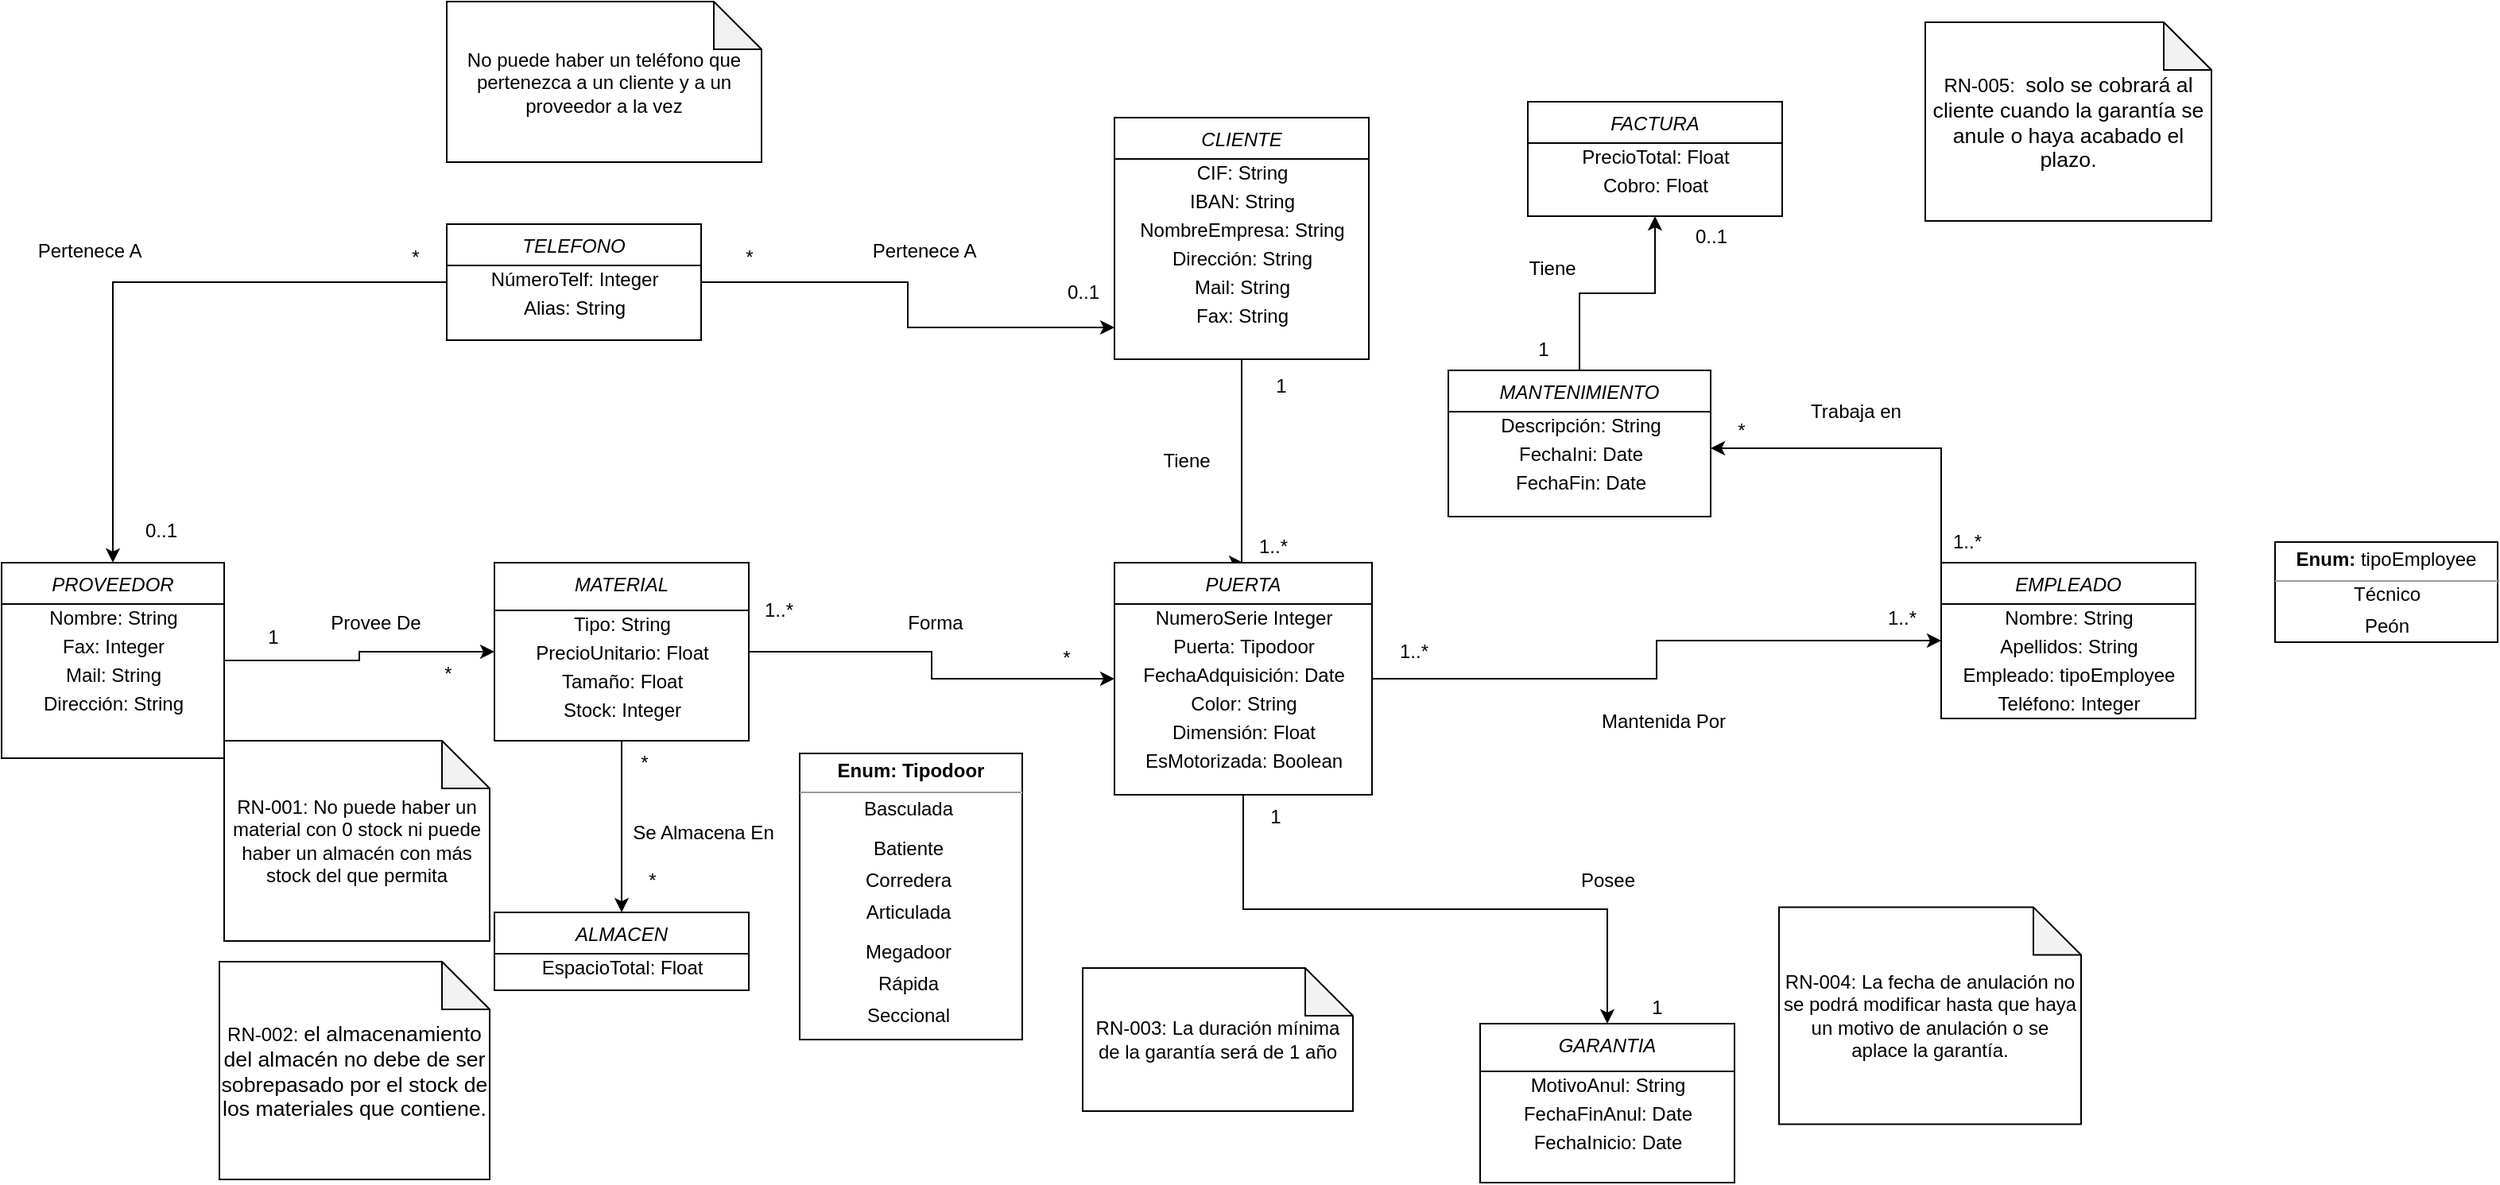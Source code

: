 <mxfile version="15.9.1" type="device"><diagram id="C5RBs43oDa-KdzZeNtuy" name="Page-1"><mxGraphModel dx="868" dy="479" grid="0" gridSize="10" guides="1" tooltips="1" connect="1" arrows="1" fold="1" page="1" pageScale="1" pageWidth="1654" pageHeight="2336" math="0" shadow="0"><root><mxCell id="WIyWlLk6GJQsqaUBKTNV-0"/><mxCell id="WIyWlLk6GJQsqaUBKTNV-1" parent="WIyWlLk6GJQsqaUBKTNV-0"/><mxCell id="38msEhRZ3IOcFa5hlwQy-8" style="edgeStyle=orthogonalEdgeStyle;rounded=0;orthogonalLoop=1;jettySize=auto;html=1;exitX=0.5;exitY=1;exitDx=0;exitDy=0;entryX=0.5;entryY=0;entryDx=0;entryDy=0;" parent="WIyWlLk6GJQsqaUBKTNV-1" source="zkfFHV4jXpPFQw0GAbJ--0" target="38msEhRZ3IOcFa5hlwQy-0" edge="1"><mxGeometry relative="1" as="geometry"><Array as="points"><mxPoint x="800" y="310"/><mxPoint x="800" y="310"/></Array></mxGeometry></mxCell><mxCell id="zkfFHV4jXpPFQw0GAbJ--0" value="CLIENTE" style="swimlane;fontStyle=2;align=center;verticalAlign=top;childLayout=stackLayout;horizontal=1;startSize=26;horizontalStack=0;resizeParent=1;resizeLast=0;collapsible=1;marginBottom=0;rounded=0;shadow=0;strokeWidth=1;" parent="WIyWlLk6GJQsqaUBKTNV-1" vertex="1"><mxGeometry x="720" y="80" width="160" height="152" as="geometry"><mxRectangle x="230" y="140" width="160" height="26" as="alternateBounds"/></mxGeometry></mxCell><mxCell id="38msEhRZ3IOcFa5hlwQy-88" value="CIF: String" style="text;html=1;align=center;verticalAlign=middle;resizable=0;points=[];autosize=1;strokeColor=none;fillColor=none;" parent="zkfFHV4jXpPFQw0GAbJ--0" vertex="1"><mxGeometry y="26" width="160" height="18" as="geometry"/></mxCell><mxCell id="38msEhRZ3IOcFa5hlwQy-99" value="IBAN: String" style="text;html=1;align=center;verticalAlign=middle;resizable=0;points=[];autosize=1;strokeColor=none;fillColor=none;" parent="zkfFHV4jXpPFQw0GAbJ--0" vertex="1"><mxGeometry y="44" width="160" height="18" as="geometry"/></mxCell><mxCell id="38msEhRZ3IOcFa5hlwQy-89" value="NombreEmpresa: String" style="text;html=1;align=center;verticalAlign=middle;resizable=0;points=[];autosize=1;strokeColor=none;fillColor=none;" parent="zkfFHV4jXpPFQw0GAbJ--0" vertex="1"><mxGeometry y="62" width="160" height="18" as="geometry"/></mxCell><mxCell id="38msEhRZ3IOcFa5hlwQy-85" value="Dirección: String" style="text;html=1;align=center;verticalAlign=middle;resizable=0;points=[];autosize=1;strokeColor=none;fillColor=none;" parent="zkfFHV4jXpPFQw0GAbJ--0" vertex="1"><mxGeometry y="80" width="160" height="18" as="geometry"/></mxCell><mxCell id="38msEhRZ3IOcFa5hlwQy-90" value="Mail: String" style="text;html=1;align=center;verticalAlign=middle;resizable=0;points=[];autosize=1;strokeColor=none;fillColor=none;" parent="zkfFHV4jXpPFQw0GAbJ--0" vertex="1"><mxGeometry y="98" width="160" height="18" as="geometry"/></mxCell><mxCell id="38msEhRZ3IOcFa5hlwQy-91" value="Fax: String" style="text;html=1;align=center;verticalAlign=middle;resizable=0;points=[];autosize=1;strokeColor=none;fillColor=none;" parent="zkfFHV4jXpPFQw0GAbJ--0" vertex="1"><mxGeometry y="116" width="160" height="18" as="geometry"/></mxCell><mxCell id="38msEhRZ3IOcFa5hlwQy-47" style="edgeStyle=orthogonalEdgeStyle;rounded=0;orthogonalLoop=1;jettySize=auto;html=1;exitX=0.5;exitY=1;exitDx=0;exitDy=0;entryX=0.5;entryY=0;entryDx=0;entryDy=0;" parent="WIyWlLk6GJQsqaUBKTNV-1" source="38msEhRZ3IOcFa5hlwQy-0" target="38msEhRZ3IOcFa5hlwQy-6" edge="1"><mxGeometry relative="1" as="geometry"><mxPoint x="800" y="640" as="targetPoint"/></mxGeometry></mxCell><mxCell id="38msEhRZ3IOcFa5hlwQy-48" style="edgeStyle=orthogonalEdgeStyle;rounded=0;orthogonalLoop=1;jettySize=auto;html=1;exitX=1;exitY=0.5;exitDx=0;exitDy=0;entryX=0;entryY=0.5;entryDx=0;entryDy=0;" parent="WIyWlLk6GJQsqaUBKTNV-1" source="38msEhRZ3IOcFa5hlwQy-0" target="38msEhRZ3IOcFa5hlwQy-7" edge="1"><mxGeometry relative="1" as="geometry"/></mxCell><mxCell id="38msEhRZ3IOcFa5hlwQy-0" value="PUERTA" style="swimlane;fontStyle=2;align=center;verticalAlign=top;childLayout=stackLayout;horizontal=1;startSize=26;horizontalStack=0;resizeParent=1;resizeLast=0;collapsible=1;marginBottom=0;rounded=0;shadow=0;strokeWidth=1;" parent="WIyWlLk6GJQsqaUBKTNV-1" vertex="1"><mxGeometry x="720" y="360" width="162" height="146" as="geometry"><mxRectangle x="230" y="140" width="160" height="26" as="alternateBounds"/></mxGeometry></mxCell><mxCell id="AE1Ke8DUnOFP8HF551Z5-3" value="NumeroSerie Integer" style="text;html=1;align=center;verticalAlign=middle;resizable=0;points=[];autosize=1;strokeColor=none;fillColor=none;" parent="38msEhRZ3IOcFa5hlwQy-0" vertex="1"><mxGeometry y="26" width="162" height="18" as="geometry"/></mxCell><mxCell id="38msEhRZ3IOcFa5hlwQy-101" value="Puerta: Tipodoor" style="text;html=1;align=center;verticalAlign=middle;resizable=0;points=[];autosize=1;strokeColor=none;fillColor=none;" parent="38msEhRZ3IOcFa5hlwQy-0" vertex="1"><mxGeometry y="44" width="162" height="18" as="geometry"/></mxCell><mxCell id="38msEhRZ3IOcFa5hlwQy-102" value="FechaAdquisición: Date" style="text;html=1;align=center;verticalAlign=middle;resizable=0;points=[];autosize=1;strokeColor=none;fillColor=none;" parent="38msEhRZ3IOcFa5hlwQy-0" vertex="1"><mxGeometry y="62" width="162" height="18" as="geometry"/></mxCell><mxCell id="38msEhRZ3IOcFa5hlwQy-103" value="Color: String" style="text;html=1;align=center;verticalAlign=middle;resizable=0;points=[];autosize=1;strokeColor=none;fillColor=none;" parent="38msEhRZ3IOcFa5hlwQy-0" vertex="1"><mxGeometry y="80" width="162" height="18" as="geometry"/></mxCell><mxCell id="38msEhRZ3IOcFa5hlwQy-105" value="Dimensión: Float" style="text;html=1;align=center;verticalAlign=middle;resizable=0;points=[];autosize=1;strokeColor=none;fillColor=none;" parent="38msEhRZ3IOcFa5hlwQy-0" vertex="1"><mxGeometry y="98" width="162" height="18" as="geometry"/></mxCell><mxCell id="38msEhRZ3IOcFa5hlwQy-107" value="EsMotorizada: Boolean" style="text;html=1;align=center;verticalAlign=middle;resizable=0;points=[];autosize=1;strokeColor=none;fillColor=none;" parent="38msEhRZ3IOcFa5hlwQy-0" vertex="1"><mxGeometry y="116" width="162" height="18" as="geometry"/></mxCell><mxCell id="38msEhRZ3IOcFa5hlwQy-1" value="ALMACEN" style="swimlane;fontStyle=2;align=center;verticalAlign=top;childLayout=stackLayout;horizontal=1;startSize=26;horizontalStack=0;resizeParent=1;resizeLast=0;collapsible=1;marginBottom=0;rounded=0;shadow=0;strokeWidth=1;" parent="WIyWlLk6GJQsqaUBKTNV-1" vertex="1"><mxGeometry x="330" y="580" width="160" height="49" as="geometry"><mxRectangle x="230" y="140" width="160" height="26" as="alternateBounds"/></mxGeometry></mxCell><mxCell id="38msEhRZ3IOcFa5hlwQy-120" value="EspacioTotal: Float" style="text;html=1;align=center;verticalAlign=middle;resizable=0;points=[];autosize=1;strokeColor=none;fillColor=none;" parent="38msEhRZ3IOcFa5hlwQy-1" vertex="1"><mxGeometry y="26" width="160" height="18" as="geometry"/></mxCell><mxCell id="38msEhRZ3IOcFa5hlwQy-15" style="edgeStyle=orthogonalEdgeStyle;rounded=0;orthogonalLoop=1;jettySize=auto;html=1;exitX=1;exitY=0.5;exitDx=0;exitDy=0;entryX=0;entryY=0.5;entryDx=0;entryDy=0;" parent="WIyWlLk6GJQsqaUBKTNV-1" source="38msEhRZ3IOcFa5hlwQy-2" target="38msEhRZ3IOcFa5hlwQy-0" edge="1"><mxGeometry relative="1" as="geometry"/></mxCell><mxCell id="AE1Ke8DUnOFP8HF551Z5-4" style="edgeStyle=orthogonalEdgeStyle;rounded=0;orthogonalLoop=1;jettySize=auto;html=1;exitX=0.5;exitY=1;exitDx=0;exitDy=0;" parent="WIyWlLk6GJQsqaUBKTNV-1" source="38msEhRZ3IOcFa5hlwQy-2" target="38msEhRZ3IOcFa5hlwQy-1" edge="1"><mxGeometry relative="1" as="geometry"/></mxCell><mxCell id="38msEhRZ3IOcFa5hlwQy-2" value="MATERIAL&#xA;" style="swimlane;fontStyle=2;align=center;verticalAlign=top;childLayout=stackLayout;horizontal=1;startSize=30;horizontalStack=0;resizeParent=1;resizeLast=0;collapsible=1;marginBottom=0;rounded=0;shadow=0;strokeWidth=1;" parent="WIyWlLk6GJQsqaUBKTNV-1" vertex="1"><mxGeometry x="330" y="360" width="160" height="112" as="geometry"><mxRectangle x="230" y="140" width="160" height="26" as="alternateBounds"/></mxGeometry></mxCell><mxCell id="38msEhRZ3IOcFa5hlwQy-110" value="Tipo: String" style="text;html=1;align=center;verticalAlign=middle;resizable=0;points=[];autosize=1;strokeColor=none;fillColor=none;" parent="38msEhRZ3IOcFa5hlwQy-2" vertex="1"><mxGeometry y="30" width="160" height="18" as="geometry"/></mxCell><mxCell id="38msEhRZ3IOcFa5hlwQy-109" value="PrecioUnitario: Float" style="text;html=1;align=center;verticalAlign=middle;resizable=0;points=[];autosize=1;strokeColor=none;fillColor=none;" parent="38msEhRZ3IOcFa5hlwQy-2" vertex="1"><mxGeometry y="48" width="160" height="18" as="geometry"/></mxCell><mxCell id="38msEhRZ3IOcFa5hlwQy-119" value="Tamaño: Float" style="text;html=1;align=center;verticalAlign=middle;resizable=0;points=[];autosize=1;strokeColor=none;fillColor=none;" parent="38msEhRZ3IOcFa5hlwQy-2" vertex="1"><mxGeometry y="66" width="160" height="18" as="geometry"/></mxCell><mxCell id="AE1Ke8DUnOFP8HF551Z5-24" value="Stock: Integer" style="text;html=1;align=center;verticalAlign=middle;resizable=0;points=[];autosize=1;strokeColor=none;fillColor=none;" parent="38msEhRZ3IOcFa5hlwQy-2" vertex="1"><mxGeometry y="84" width="160" height="18" as="geometry"/></mxCell><mxCell id="38msEhRZ3IOcFa5hlwQy-21" style="edgeStyle=orthogonalEdgeStyle;rounded=0;orthogonalLoop=1;jettySize=auto;html=1;entryX=0;entryY=0.5;entryDx=0;entryDy=0;" parent="WIyWlLk6GJQsqaUBKTNV-1" source="38msEhRZ3IOcFa5hlwQy-3" target="38msEhRZ3IOcFa5hlwQy-2" edge="1"><mxGeometry relative="1" as="geometry"/></mxCell><mxCell id="38msEhRZ3IOcFa5hlwQy-3" value="PROVEEDOR" style="swimlane;fontStyle=2;align=center;verticalAlign=top;childLayout=stackLayout;horizontal=1;startSize=26;horizontalStack=0;resizeParent=1;resizeLast=0;collapsible=1;marginBottom=0;rounded=0;shadow=0;strokeWidth=1;" parent="WIyWlLk6GJQsqaUBKTNV-1" vertex="1"><mxGeometry x="20" y="360" width="140" height="123" as="geometry"><mxRectangle x="230" y="140" width="160" height="26" as="alternateBounds"/></mxGeometry></mxCell><mxCell id="AE1Ke8DUnOFP8HF551Z5-15" value="Nombre: String" style="text;html=1;align=center;verticalAlign=middle;resizable=0;points=[];autosize=1;strokeColor=none;fillColor=none;" parent="38msEhRZ3IOcFa5hlwQy-3" vertex="1"><mxGeometry y="26" width="140" height="18" as="geometry"/></mxCell><mxCell id="38msEhRZ3IOcFa5hlwQy-111" value="Fax: Integer" style="text;html=1;align=center;verticalAlign=middle;resizable=0;points=[];autosize=1;strokeColor=none;fillColor=none;" parent="38msEhRZ3IOcFa5hlwQy-3" vertex="1"><mxGeometry y="44" width="140" height="18" as="geometry"/></mxCell><mxCell id="38msEhRZ3IOcFa5hlwQy-112" value="Mail: String" style="text;html=1;align=center;verticalAlign=middle;resizable=0;points=[];autosize=1;strokeColor=none;fillColor=none;" parent="38msEhRZ3IOcFa5hlwQy-3" vertex="1"><mxGeometry y="62" width="140" height="18" as="geometry"/></mxCell><mxCell id="38msEhRZ3IOcFa5hlwQy-113" value="Dirección: String" style="text;html=1;align=center;verticalAlign=middle;resizable=0;points=[];autosize=1;strokeColor=none;fillColor=none;" parent="38msEhRZ3IOcFa5hlwQy-3" vertex="1"><mxGeometry y="80" width="140" height="18" as="geometry"/></mxCell><mxCell id="38msEhRZ3IOcFa5hlwQy-6" value="GARANTIA" style="swimlane;fontStyle=2;align=center;verticalAlign=top;childLayout=stackLayout;horizontal=1;startSize=30;horizontalStack=0;resizeParent=1;resizeLast=0;collapsible=1;marginBottom=0;rounded=0;shadow=0;strokeWidth=1;" parent="WIyWlLk6GJQsqaUBKTNV-1" vertex="1"><mxGeometry x="950" y="650" width="160" height="100" as="geometry"><mxRectangle x="230" y="140" width="160" height="26" as="alternateBounds"/></mxGeometry></mxCell><mxCell id="38msEhRZ3IOcFa5hlwQy-122" value="MotivoAnul: String" style="text;html=1;align=center;verticalAlign=middle;resizable=0;points=[];autosize=1;strokeColor=none;fillColor=none;" parent="38msEhRZ3IOcFa5hlwQy-6" vertex="1"><mxGeometry y="30" width="160" height="18" as="geometry"/></mxCell><mxCell id="38msEhRZ3IOcFa5hlwQy-121" value="FechaFinAnul: Date" style="text;html=1;align=center;verticalAlign=middle;resizable=0;points=[];autosize=1;strokeColor=none;fillColor=none;" parent="38msEhRZ3IOcFa5hlwQy-6" vertex="1"><mxGeometry y="48" width="160" height="18" as="geometry"/></mxCell><mxCell id="38msEhRZ3IOcFa5hlwQy-123" value="&lt;div&gt;FechaInicio: Date&lt;br&gt;&lt;/div&gt;" style="text;html=1;align=center;verticalAlign=middle;resizable=0;points=[];autosize=1;strokeColor=none;fillColor=none;" parent="38msEhRZ3IOcFa5hlwQy-6" vertex="1"><mxGeometry y="66" width="160" height="18" as="geometry"/></mxCell><mxCell id="AE1Ke8DUnOFP8HF551Z5-26" style="edgeStyle=orthogonalEdgeStyle;rounded=0;orthogonalLoop=1;jettySize=auto;html=1;exitX=0;exitY=0;exitDx=0;exitDy=0;entryX=1;entryY=0.278;entryDx=0;entryDy=0;entryPerimeter=0;" parent="WIyWlLk6GJQsqaUBKTNV-1" source="38msEhRZ3IOcFa5hlwQy-7" target="38msEhRZ3IOcFa5hlwQy-128" edge="1"><mxGeometry relative="1" as="geometry"/></mxCell><mxCell id="38msEhRZ3IOcFa5hlwQy-7" value="EMPLEADO" style="swimlane;fontStyle=2;align=center;verticalAlign=top;childLayout=stackLayout;horizontal=1;startSize=26;horizontalStack=0;resizeParent=1;resizeLast=0;collapsible=1;marginBottom=0;rounded=0;shadow=0;strokeWidth=1;" parent="WIyWlLk6GJQsqaUBKTNV-1" vertex="1"><mxGeometry x="1240" y="360" width="160" height="98" as="geometry"><mxRectangle x="1380" y="380" width="160" height="26" as="alternateBounds"/></mxGeometry></mxCell><mxCell id="38msEhRZ3IOcFa5hlwQy-156" value="Nombre: String" style="text;html=1;align=center;verticalAlign=middle;resizable=0;points=[];autosize=1;strokeColor=none;fillColor=none;" parent="38msEhRZ3IOcFa5hlwQy-7" vertex="1"><mxGeometry y="26" width="160" height="18" as="geometry"/></mxCell><mxCell id="38msEhRZ3IOcFa5hlwQy-157" value="Apellidos: String" style="text;html=1;align=center;verticalAlign=middle;resizable=0;points=[];autosize=1;strokeColor=none;fillColor=none;" parent="38msEhRZ3IOcFa5hlwQy-7" vertex="1"><mxGeometry y="44" width="160" height="18" as="geometry"/></mxCell><mxCell id="38msEhRZ3IOcFa5hlwQy-35" value="Empleado: tipoEmployee" style="text;html=1;align=center;verticalAlign=middle;resizable=0;points=[];autosize=1;strokeColor=none;fillColor=none;" parent="38msEhRZ3IOcFa5hlwQy-7" vertex="1"><mxGeometry y="62" width="160" height="18" as="geometry"/></mxCell><mxCell id="AE1Ke8DUnOFP8HF551Z5-22" value="Teléfono: Integer" style="text;html=1;align=center;verticalAlign=middle;resizable=0;points=[];autosize=1;strokeColor=none;fillColor=none;" parent="38msEhRZ3IOcFa5hlwQy-7" vertex="1"><mxGeometry y="80" width="160" height="18" as="geometry"/></mxCell><UserObject label="&lt;div&gt;1..*&lt;/div&gt;&lt;div&gt;&lt;br&gt;&lt;/div&gt;" placeholders="1" name="Variable" id="38msEhRZ3IOcFa5hlwQy-11"><mxCell style="text;html=1;strokeColor=none;fillColor=none;align=center;verticalAlign=middle;whiteSpace=wrap;overflow=hidden;" parent="WIyWlLk6GJQsqaUBKTNV-1" vertex="1"><mxGeometry x="780" y="340" width="80" height="20" as="geometry"/></mxCell></UserObject><UserObject label="1" placeholders="1" name="Variable" id="38msEhRZ3IOcFa5hlwQy-13"><mxCell style="text;html=1;strokeColor=none;fillColor=none;align=center;verticalAlign=middle;whiteSpace=wrap;overflow=hidden;" parent="WIyWlLk6GJQsqaUBKTNV-1" vertex="1"><mxGeometry x="785" y="239" width="80" height="20" as="geometry"/></mxCell></UserObject><UserObject label="&lt;div&gt;1..*&lt;/div&gt;" placeholders="1" name="Variable" id="38msEhRZ3IOcFa5hlwQy-22"><mxCell style="text;html=1;strokeColor=none;fillColor=none;align=center;verticalAlign=middle;whiteSpace=wrap;overflow=hidden;" parent="WIyWlLk6GJQsqaUBKTNV-1" vertex="1"><mxGeometry x="469" y="380" width="80" height="20" as="geometry"/></mxCell></UserObject><UserObject label="&lt;div&gt;*&lt;/div&gt;" placeholders="1" name="Variable" id="38msEhRZ3IOcFa5hlwQy-23"><mxCell style="text;html=1;strokeColor=none;fillColor=none;align=center;verticalAlign=middle;whiteSpace=wrap;overflow=hidden;" parent="WIyWlLk6GJQsqaUBKTNV-1" vertex="1"><mxGeometry x="650" y="410" width="80" height="20" as="geometry"/></mxCell></UserObject><UserObject label="*" placeholders="1" name="Variable" id="38msEhRZ3IOcFa5hlwQy-24"><mxCell style="text;html=1;strokeColor=none;fillColor=none;align=center;verticalAlign=middle;whiteSpace=wrap;overflow=hidden;" parent="WIyWlLk6GJQsqaUBKTNV-1" vertex="1"><mxGeometry x="261" y="420" width="80" height="20" as="geometry"/></mxCell></UserObject><UserObject label="1" placeholders="1" name="Variable" id="38msEhRZ3IOcFa5hlwQy-25"><mxCell style="text;html=1;strokeColor=none;fillColor=none;align=center;verticalAlign=middle;whiteSpace=wrap;overflow=hidden;" parent="WIyWlLk6GJQsqaUBKTNV-1" vertex="1"><mxGeometry x="151" y="397" width="80" height="20" as="geometry"/></mxCell></UserObject><mxCell id="38msEhRZ3IOcFa5hlwQy-28" value="&lt;div&gt;*&lt;/div&gt;" style="text;html=1;align=center;verticalAlign=middle;resizable=0;points=[];autosize=1;strokeColor=none;fillColor=none;" parent="WIyWlLk6GJQsqaUBKTNV-1" vertex="1"><mxGeometry x="414" y="476" width="20" height="20" as="geometry"/></mxCell><mxCell id="38msEhRZ3IOcFa5hlwQy-31" value="RN-001: No puede haber un material con 0 stock ni puede haber un almacén con más stock del que permita" style="shape=note;whiteSpace=wrap;html=1;backgroundOutline=1;darkOpacity=0.05;size=30;" parent="WIyWlLk6GJQsqaUBKTNV-1" vertex="1"><mxGeometry x="160" y="472" width="167" height="126" as="geometry"/></mxCell><mxCell id="38msEhRZ3IOcFa5hlwQy-36" value="&lt;p style=&quot;margin: 0px ; margin-top: 4px ; text-align: center&quot;&gt;&lt;b&gt;Enum: &lt;/b&gt;tipoEmployee&lt;/p&gt;&lt;hr size=&quot;1&quot;&gt;&lt;div style=&quot;height: 2px&quot;&gt;&lt;br&gt;&lt;/div&gt;&lt;div style=&quot;height: 2px&quot;&gt;&lt;br&gt;&lt;/div&gt;&lt;div style=&quot;height: 2px&quot;&gt;&lt;br&gt;&lt;/div&gt;&lt;div style=&quot;height: 2px&quot;&gt;&lt;br&gt;&lt;/div&gt;&lt;div style=&quot;height: 2px&quot;&gt;&lt;br&gt;&lt;/div&gt;&lt;div style=&quot;height: 2px&quot;&gt;&lt;br&gt;&lt;/div&gt;" style="verticalAlign=top;align=left;overflow=fill;fontSize=12;fontFamily=Helvetica;html=1;" parent="WIyWlLk6GJQsqaUBKTNV-1" vertex="1"><mxGeometry x="1450" y="347" width="140" height="63" as="geometry"/></mxCell><mxCell id="38msEhRZ3IOcFa5hlwQy-53" value="1..*" style="text;html=1;align=center;verticalAlign=middle;resizable=0;points=[];autosize=1;strokeColor=none;fillColor=none;" parent="WIyWlLk6GJQsqaUBKTNV-1" vertex="1"><mxGeometry x="1200" y="385" width="30" height="20" as="geometry"/></mxCell><mxCell id="38msEhRZ3IOcFa5hlwQy-54" value="&lt;div&gt;1..*&lt;/div&gt;" style="text;html=1;align=center;verticalAlign=middle;resizable=0;points=[];autosize=1;strokeColor=none;fillColor=none;" parent="WIyWlLk6GJQsqaUBKTNV-1" vertex="1"><mxGeometry x="893" y="406" width="30" height="20" as="geometry"/></mxCell><mxCell id="38msEhRZ3IOcFa5hlwQy-55" value="1" style="text;html=1;align=center;verticalAlign=middle;resizable=0;points=[];autosize=1;strokeColor=none;fillColor=none;" parent="WIyWlLk6GJQsqaUBKTNV-1" vertex="1"><mxGeometry x="1052" y="631" width="17" height="18" as="geometry"/></mxCell><mxCell id="38msEhRZ3IOcFa5hlwQy-56" value="1" style="text;html=1;align=center;verticalAlign=middle;resizable=0;points=[];autosize=1;strokeColor=none;fillColor=none;" parent="WIyWlLk6GJQsqaUBKTNV-1" vertex="1"><mxGeometry x="812" y="511" width="17" height="18" as="geometry"/></mxCell><mxCell id="38msEhRZ3IOcFa5hlwQy-79" style="edgeStyle=orthogonalEdgeStyle;rounded=0;orthogonalLoop=1;jettySize=auto;html=1;entryX=0.5;entryY=1;entryDx=0;entryDy=0;" parent="WIyWlLk6GJQsqaUBKTNV-1" source="38msEhRZ3IOcFa5hlwQy-57" target="38msEhRZ3IOcFa5hlwQy-78" edge="1"><mxGeometry relative="1" as="geometry"/></mxCell><mxCell id="38msEhRZ3IOcFa5hlwQy-57" value="MANTENIMIENTO" style="swimlane;fontStyle=2;align=center;verticalAlign=top;childLayout=stackLayout;horizontal=1;startSize=26;horizontalStack=0;resizeParent=1;resizeLast=0;collapsible=1;marginBottom=0;rounded=0;shadow=0;strokeWidth=1;" parent="WIyWlLk6GJQsqaUBKTNV-1" vertex="1"><mxGeometry x="930" y="239" width="165" height="92" as="geometry"><mxRectangle x="230" y="140" width="160" height="26" as="alternateBounds"/></mxGeometry></mxCell><mxCell id="38msEhRZ3IOcFa5hlwQy-127" value="Descripción: String" style="text;html=1;align=center;verticalAlign=middle;resizable=0;points=[];autosize=1;strokeColor=none;fillColor=none;" parent="38msEhRZ3IOcFa5hlwQy-57" vertex="1"><mxGeometry y="26" width="165" height="18" as="geometry"/></mxCell><mxCell id="38msEhRZ3IOcFa5hlwQy-128" value="&lt;div&gt;FechaIni: Date&lt;br&gt;&lt;/div&gt;" style="text;html=1;align=center;verticalAlign=middle;resizable=0;points=[];autosize=1;strokeColor=none;fillColor=none;" parent="38msEhRZ3IOcFa5hlwQy-57" vertex="1"><mxGeometry y="44" width="165" height="18" as="geometry"/></mxCell><mxCell id="AE1Ke8DUnOFP8HF551Z5-10" value="FechaFin: Date" style="text;html=1;align=center;verticalAlign=middle;resizable=0;points=[];autosize=1;strokeColor=none;fillColor=none;" parent="38msEhRZ3IOcFa5hlwQy-57" vertex="1"><mxGeometry y="62" width="165" height="18" as="geometry"/></mxCell><mxCell id="38msEhRZ3IOcFa5hlwQy-59" value="RN-005:&amp;nbsp; &lt;span style=&quot;font-size: 10pt ; font-family: &amp;#34;arial&amp;#34; ; color: rgb(0 , 0 , 0) ; background-color: transparent ; font-weight: 400 ; font-style: normal ; font-variant: normal ; text-decoration: none ; vertical-align: baseline&quot; id=&quot;docs-internal-guid-ce573354-7fff-26fb-6fe1-d4b1f5743e6a&quot;&gt;solo se cobrará al cliente cuando la garantía se anule o haya acabado el plazo.&lt;/span&gt;" style="shape=note;whiteSpace=wrap;html=1;backgroundOutline=1;darkOpacity=0.05;" parent="WIyWlLk6GJQsqaUBKTNV-1" vertex="1"><mxGeometry x="1230" y="20" width="180" height="125" as="geometry"/></mxCell><mxCell id="38msEhRZ3IOcFa5hlwQy-78" value="FACTURA" style="swimlane;fontStyle=2;align=center;verticalAlign=top;childLayout=stackLayout;horizontal=1;startSize=26;horizontalStack=0;resizeParent=1;resizeLast=0;collapsible=1;marginBottom=0;rounded=0;shadow=0;strokeWidth=1;" parent="WIyWlLk6GJQsqaUBKTNV-1" vertex="1"><mxGeometry x="980" y="70" width="160" height="72" as="geometry"><mxRectangle x="230" y="140" width="160" height="26" as="alternateBounds"/></mxGeometry></mxCell><mxCell id="38msEhRZ3IOcFa5hlwQy-134" value="PrecioTotal: Float" style="text;html=1;align=center;verticalAlign=middle;resizable=0;points=[];autosize=1;strokeColor=none;fillColor=none;" parent="38msEhRZ3IOcFa5hlwQy-78" vertex="1"><mxGeometry y="26" width="160" height="18" as="geometry"/></mxCell><mxCell id="zEIGwlpaLKGGvnXsLKHe-0" value="Cobro: Float" style="text;html=1;align=center;verticalAlign=middle;resizable=0;points=[];autosize=1;strokeColor=none;fillColor=none;" parent="38msEhRZ3IOcFa5hlwQy-78" vertex="1"><mxGeometry y="44" width="160" height="18" as="geometry"/></mxCell><mxCell id="38msEhRZ3IOcFa5hlwQy-81" value="RN-003: La duración mínima de la garantía será de 1 año" style="shape=note;whiteSpace=wrap;html=1;backgroundOutline=1;darkOpacity=0.05;" parent="WIyWlLk6GJQsqaUBKTNV-1" vertex="1"><mxGeometry x="700" y="615" width="170" height="90" as="geometry"/></mxCell><mxCell id="38msEhRZ3IOcFa5hlwQy-82" value="RN-004: La fecha de anulación no se podrá modificar hasta que haya un motivo de anulación o se aplace la garantía." style="shape=note;whiteSpace=wrap;html=1;backgroundOutline=1;darkOpacity=0.05;" parent="WIyWlLk6GJQsqaUBKTNV-1" vertex="1"><mxGeometry x="1138" y="576.75" width="190" height="136.5" as="geometry"/></mxCell><mxCell id="38msEhRZ3IOcFa5hlwQy-86" value="Técnico" style="text;html=1;align=center;verticalAlign=middle;resizable=0;points=[];autosize=1;strokeColor=none;fillColor=none;" parent="WIyWlLk6GJQsqaUBKTNV-1" vertex="1"><mxGeometry x="1490" y="370" width="60" height="20" as="geometry"/></mxCell><mxCell id="38msEhRZ3IOcFa5hlwQy-87" value="Peón" style="text;html=1;align=center;verticalAlign=middle;resizable=0;points=[];autosize=1;strokeColor=none;fillColor=none;" parent="WIyWlLk6GJQsqaUBKTNV-1" vertex="1"><mxGeometry x="1500" y="390" width="40" height="20" as="geometry"/></mxCell><mxCell id="38msEhRZ3IOcFa5hlwQy-98" style="edgeStyle=orthogonalEdgeStyle;rounded=0;orthogonalLoop=1;jettySize=auto;html=1;exitX=1;exitY=0.5;exitDx=0;exitDy=0;" parent="WIyWlLk6GJQsqaUBKTNV-1" source="38msEhRZ3IOcFa5hlwQy-92" edge="1"><mxGeometry relative="1" as="geometry"><mxPoint x="600" y="212" as="sourcePoint"/><mxPoint x="720" y="212" as="targetPoint"/><Array as="points"><mxPoint x="590" y="212"/></Array></mxGeometry></mxCell><mxCell id="38msEhRZ3IOcFa5hlwQy-114" style="edgeStyle=orthogonalEdgeStyle;rounded=0;orthogonalLoop=1;jettySize=auto;html=1;exitX=0;exitY=0.5;exitDx=0;exitDy=0;entryX=0.5;entryY=0;entryDx=0;entryDy=0;" parent="WIyWlLk6GJQsqaUBKTNV-1" source="38msEhRZ3IOcFa5hlwQy-92" target="38msEhRZ3IOcFa5hlwQy-3" edge="1"><mxGeometry relative="1" as="geometry"/></mxCell><mxCell id="38msEhRZ3IOcFa5hlwQy-92" value="TELEFONO" style="swimlane;fontStyle=2;align=center;verticalAlign=top;childLayout=stackLayout;horizontal=1;startSize=26;horizontalStack=0;resizeParent=1;resizeLast=0;collapsible=1;marginBottom=0;rounded=0;shadow=0;strokeWidth=1;" parent="WIyWlLk6GJQsqaUBKTNV-1" vertex="1"><mxGeometry x="300" y="147" width="160" height="73" as="geometry"><mxRectangle x="230" y="140" width="160" height="26" as="alternateBounds"/></mxGeometry></mxCell><mxCell id="38msEhRZ3IOcFa5hlwQy-93" value="NúmeroTelf: Integer" style="text;html=1;align=center;verticalAlign=middle;resizable=0;points=[];autosize=1;strokeColor=none;fillColor=none;" parent="38msEhRZ3IOcFa5hlwQy-92" vertex="1"><mxGeometry y="26" width="160" height="18" as="geometry"/></mxCell><mxCell id="AE1Ke8DUnOFP8HF551Z5-1" value="Alias: String" style="text;html=1;align=center;verticalAlign=middle;resizable=0;points=[];autosize=1;strokeColor=none;fillColor=none;" parent="38msEhRZ3IOcFa5hlwQy-92" vertex="1"><mxGeometry y="44" width="160" height="18" as="geometry"/></mxCell><mxCell id="38msEhRZ3IOcFa5hlwQy-115" value="0..1" style="text;html=1;align=center;verticalAlign=middle;resizable=0;points=[];autosize=1;strokeColor=none;fillColor=none;" parent="WIyWlLk6GJQsqaUBKTNV-1" vertex="1"><mxGeometry x="685" y="181" width="30" height="18" as="geometry"/></mxCell><mxCell id="38msEhRZ3IOcFa5hlwQy-116" value="*" style="text;html=1;align=center;verticalAlign=middle;resizable=0;points=[];autosize=1;strokeColor=none;fillColor=none;" parent="WIyWlLk6GJQsqaUBKTNV-1" vertex="1"><mxGeometry x="480" y="158" width="20" height="20" as="geometry"/></mxCell><mxCell id="38msEhRZ3IOcFa5hlwQy-117" value="0..1" style="text;html=1;align=center;verticalAlign=middle;resizable=0;points=[];autosize=1;strokeColor=none;fillColor=none;" parent="WIyWlLk6GJQsqaUBKTNV-1" vertex="1"><mxGeometry x="105" y="331" width="30" height="18" as="geometry"/></mxCell><mxCell id="38msEhRZ3IOcFa5hlwQy-118" value="*" style="text;html=1;align=center;verticalAlign=middle;resizable=0;points=[];autosize=1;strokeColor=none;fillColor=none;" parent="WIyWlLk6GJQsqaUBKTNV-1" vertex="1"><mxGeometry x="270" y="158" width="20" height="20" as="geometry"/></mxCell><UserObject label="0..1" placeholders="1" name="Variable" id="38msEhRZ3IOcFa5hlwQy-129"><mxCell style="text;html=1;strokeColor=none;fillColor=none;align=center;verticalAlign=middle;whiteSpace=wrap;overflow=hidden;" parent="WIyWlLk6GJQsqaUBKTNV-1" vertex="1"><mxGeometry x="1055" y="145" width="81" height="20" as="geometry"/></mxCell></UserObject><mxCell id="38msEhRZ3IOcFa5hlwQy-135" value="Pertenece A" style="text;html=1;align=center;verticalAlign=middle;resizable=0;points=[];autosize=1;strokeColor=none;fillColor=none;" parent="WIyWlLk6GJQsqaUBKTNV-1" vertex="1"><mxGeometry x="560" y="154" width="80" height="20" as="geometry"/></mxCell><mxCell id="38msEhRZ3IOcFa5hlwQy-136" value="Pertenece A" style="text;html=1;align=center;verticalAlign=middle;resizable=0;points=[];autosize=1;strokeColor=none;fillColor=none;" parent="WIyWlLk6GJQsqaUBKTNV-1" vertex="1"><mxGeometry x="35" y="154" width="80" height="20" as="geometry"/></mxCell><mxCell id="38msEhRZ3IOcFa5hlwQy-137" value="Provee De" style="text;html=1;align=center;verticalAlign=middle;resizable=0;points=[];autosize=1;strokeColor=none;fillColor=none;" parent="WIyWlLk6GJQsqaUBKTNV-1" vertex="1"><mxGeometry x="220" y="388" width="70" height="20" as="geometry"/></mxCell><mxCell id="38msEhRZ3IOcFa5hlwQy-139" value="Se Almacena En" style="text;html=1;align=center;verticalAlign=middle;resizable=0;points=[];autosize=1;strokeColor=none;fillColor=none;" parent="WIyWlLk6GJQsqaUBKTNV-1" vertex="1"><mxGeometry x="410" y="521" width="101" height="18" as="geometry"/></mxCell><mxCell id="38msEhRZ3IOcFa5hlwQy-140" value="Posee" style="text;html=1;align=center;verticalAlign=middle;resizable=0;points=[];autosize=1;strokeColor=none;fillColor=none;" parent="WIyWlLk6GJQsqaUBKTNV-1" vertex="1"><mxGeometry x="1005" y="550" width="50" height="20" as="geometry"/></mxCell><mxCell id="38msEhRZ3IOcFa5hlwQy-141" value="Mantenida Por" style="text;html=1;align=center;verticalAlign=middle;resizable=0;points=[];autosize=1;strokeColor=none;fillColor=none;" parent="WIyWlLk6GJQsqaUBKTNV-1" vertex="1"><mxGeometry x="1020" y="450" width="90" height="20" as="geometry"/></mxCell><mxCell id="38msEhRZ3IOcFa5hlwQy-142" value="Tiene" style="text;html=1;align=center;verticalAlign=middle;resizable=0;points=[];autosize=1;strokeColor=none;fillColor=none;" parent="WIyWlLk6GJQsqaUBKTNV-1" vertex="1"><mxGeometry x="970" y="165" width="50" height="20" as="geometry"/></mxCell><mxCell id="38msEhRZ3IOcFa5hlwQy-144" value="Tiene" style="text;html=1;align=center;verticalAlign=middle;resizable=0;points=[];autosize=1;strokeColor=none;fillColor=none;" parent="WIyWlLk6GJQsqaUBKTNV-1" vertex="1"><mxGeometry x="740" y="286" width="50" height="20" as="geometry"/></mxCell><mxCell id="38msEhRZ3IOcFa5hlwQy-146" value="&lt;p style=&quot;margin: 0px ; margin-top: 4px ; text-align: center&quot;&gt;&lt;b&gt;Enum: Tipodoor&lt;/b&gt;&lt;br&gt;&lt;/p&gt;&lt;hr size=&quot;1&quot;&gt;&lt;div style=&quot;height: 2px&quot;&gt;&lt;br&gt;&lt;/div&gt;&lt;div style=&quot;height: 2px&quot;&gt;&lt;br&gt;&lt;/div&gt;&lt;div style=&quot;height: 2px&quot;&gt;&lt;br&gt;&lt;/div&gt;&lt;div style=&quot;height: 2px&quot;&gt;&lt;br&gt;&lt;/div&gt;&lt;div style=&quot;height: 2px&quot;&gt;&lt;br&gt;&lt;/div&gt;&lt;div style=&quot;height: 2px&quot;&gt;&lt;br&gt;&lt;/div&gt;" style="verticalAlign=top;align=left;overflow=fill;fontSize=12;fontFamily=Helvetica;html=1;" parent="WIyWlLk6GJQsqaUBKTNV-1" vertex="1"><mxGeometry x="522" y="480" width="140" height="180" as="geometry"/></mxCell><mxCell id="38msEhRZ3IOcFa5hlwQy-148" value="Basculada" style="text;html=1;align=center;verticalAlign=middle;resizable=0;points=[];autosize=1;strokeColor=none;fillColor=none;" parent="WIyWlLk6GJQsqaUBKTNV-1" vertex="1"><mxGeometry x="555" y="505" width="70" height="20" as="geometry"/></mxCell><mxCell id="38msEhRZ3IOcFa5hlwQy-149" value="Batiente" style="text;html=1;align=center;verticalAlign=middle;resizable=0;points=[];autosize=1;strokeColor=none;fillColor=none;" parent="WIyWlLk6GJQsqaUBKTNV-1" vertex="1"><mxGeometry x="560" y="530" width="60" height="20" as="geometry"/></mxCell><mxCell id="38msEhRZ3IOcFa5hlwQy-151" value="Corredera" style="text;html=1;align=center;verticalAlign=middle;resizable=0;points=[];autosize=1;strokeColor=none;fillColor=none;" parent="WIyWlLk6GJQsqaUBKTNV-1" vertex="1"><mxGeometry x="555" y="550" width="70" height="20" as="geometry"/></mxCell><mxCell id="38msEhRZ3IOcFa5hlwQy-152" value="Articulada" style="text;html=1;align=center;verticalAlign=middle;resizable=0;points=[];autosize=1;strokeColor=none;fillColor=none;" parent="WIyWlLk6GJQsqaUBKTNV-1" vertex="1"><mxGeometry x="555" y="570" width="70" height="20" as="geometry"/></mxCell><mxCell id="38msEhRZ3IOcFa5hlwQy-153" value="Megadoor" style="text;html=1;align=center;verticalAlign=middle;resizable=0;points=[];autosize=1;strokeColor=none;fillColor=none;" parent="WIyWlLk6GJQsqaUBKTNV-1" vertex="1"><mxGeometry x="555" y="595" width="70" height="20" as="geometry"/></mxCell><mxCell id="38msEhRZ3IOcFa5hlwQy-154" value="Rápida" style="text;html=1;align=center;verticalAlign=middle;resizable=0;points=[];autosize=1;strokeColor=none;fillColor=none;" parent="WIyWlLk6GJQsqaUBKTNV-1" vertex="1"><mxGeometry x="565" y="615" width="50" height="20" as="geometry"/></mxCell><mxCell id="38msEhRZ3IOcFa5hlwQy-155" value="Seccional" style="text;html=1;align=center;verticalAlign=middle;resizable=0;points=[];autosize=1;strokeColor=none;fillColor=none;" parent="WIyWlLk6GJQsqaUBKTNV-1" vertex="1"><mxGeometry x="555" y="635" width="70" height="20" as="geometry"/></mxCell><mxCell id="zEIGwlpaLKGGvnXsLKHe-2" value="RN-002: &lt;span style=&quot;font-size: 10pt ; font-family: &amp;#34;arial&amp;#34; ; color: rgb(0 , 0 , 0) ; background-color: transparent ; font-weight: 400 ; font-style: normal ; font-variant: normal ; text-decoration: none ; vertical-align: baseline&quot; id=&quot;docs-internal-guid-8163395a-7fff-947f-ece0-dc09d27fe477&quot;&gt;el almacenamiento del almacén no debe de ser sobrepasado por el stock de los materiales que contiene.&lt;/span&gt;" style="shape=note;whiteSpace=wrap;html=1;backgroundOutline=1;darkOpacity=0.05;size=30;" parent="WIyWlLk6GJQsqaUBKTNV-1" vertex="1"><mxGeometry x="157" y="611" width="170" height="137" as="geometry"/></mxCell><mxCell id="AE1Ke8DUnOFP8HF551Z5-2" value="No puede haber un teléfono que pertenezca a un cliente y a un proveedor a la vez" style="shape=note;whiteSpace=wrap;html=1;backgroundOutline=1;darkOpacity=0.05;" parent="WIyWlLk6GJQsqaUBKTNV-1" vertex="1"><mxGeometry x="300" y="7" width="198" height="101" as="geometry"/></mxCell><mxCell id="AE1Ke8DUnOFP8HF551Z5-5" value="Forma" style="text;html=1;align=center;verticalAlign=middle;resizable=0;points=[];autosize=1;strokeColor=none;fillColor=none;" parent="WIyWlLk6GJQsqaUBKTNV-1" vertex="1"><mxGeometry x="582" y="388" width="50" height="20" as="geometry"/></mxCell><mxCell id="AE1Ke8DUnOFP8HF551Z5-6" value="&lt;div&gt;*&lt;/div&gt;" style="text;html=1;align=center;verticalAlign=middle;resizable=0;points=[];autosize=1;strokeColor=none;fillColor=none;" parent="WIyWlLk6GJQsqaUBKTNV-1" vertex="1"><mxGeometry x="419" y="550" width="20" height="20" as="geometry"/></mxCell><mxCell id="AE1Ke8DUnOFP8HF551Z5-8" value="*" style="text;html=1;align=center;verticalAlign=middle;resizable=0;points=[];autosize=1;strokeColor=none;fillColor=none;" parent="WIyWlLk6GJQsqaUBKTNV-1" vertex="1"><mxGeometry x="1106" y="268" width="15" height="18" as="geometry"/></mxCell><mxCell id="AE1Ke8DUnOFP8HF551Z5-9" value="1..*" style="text;html=1;align=center;verticalAlign=middle;resizable=0;points=[];autosize=1;strokeColor=none;fillColor=none;" parent="WIyWlLk6GJQsqaUBKTNV-1" vertex="1"><mxGeometry x="1242" y="338" width="28" height="18" as="geometry"/></mxCell><UserObject label="1" placeholders="1" name="Variable" id="AE1Ke8DUnOFP8HF551Z5-12"><mxCell style="text;html=1;strokeColor=none;fillColor=none;align=center;verticalAlign=middle;whiteSpace=wrap;overflow=hidden;" parent="WIyWlLk6GJQsqaUBKTNV-1" vertex="1"><mxGeometry x="950" y="216" width="80" height="20" as="geometry"/></mxCell></UserObject><mxCell id="AE1Ke8DUnOFP8HF551Z5-13" style="edgeStyle=orthogonalEdgeStyle;rounded=0;orthogonalLoop=1;jettySize=auto;html=1;exitX=0.5;exitY=1;exitDx=0;exitDy=0;" parent="WIyWlLk6GJQsqaUBKTNV-1" source="38msEhRZ3IOcFa5hlwQy-129" target="38msEhRZ3IOcFa5hlwQy-129" edge="1"><mxGeometry relative="1" as="geometry"/></mxCell><mxCell id="AE1Ke8DUnOFP8HF551Z5-25" value="&lt;div&gt;Trabaja en&lt;/div&gt;" style="text;html=1;align=center;verticalAlign=middle;resizable=0;points=[];autosize=1;strokeColor=none;fillColor=none;" parent="WIyWlLk6GJQsqaUBKTNV-1" vertex="1"><mxGeometry x="1151" y="256" width="69" height="18" as="geometry"/></mxCell></root></mxGraphModel></diagram></mxfile>
